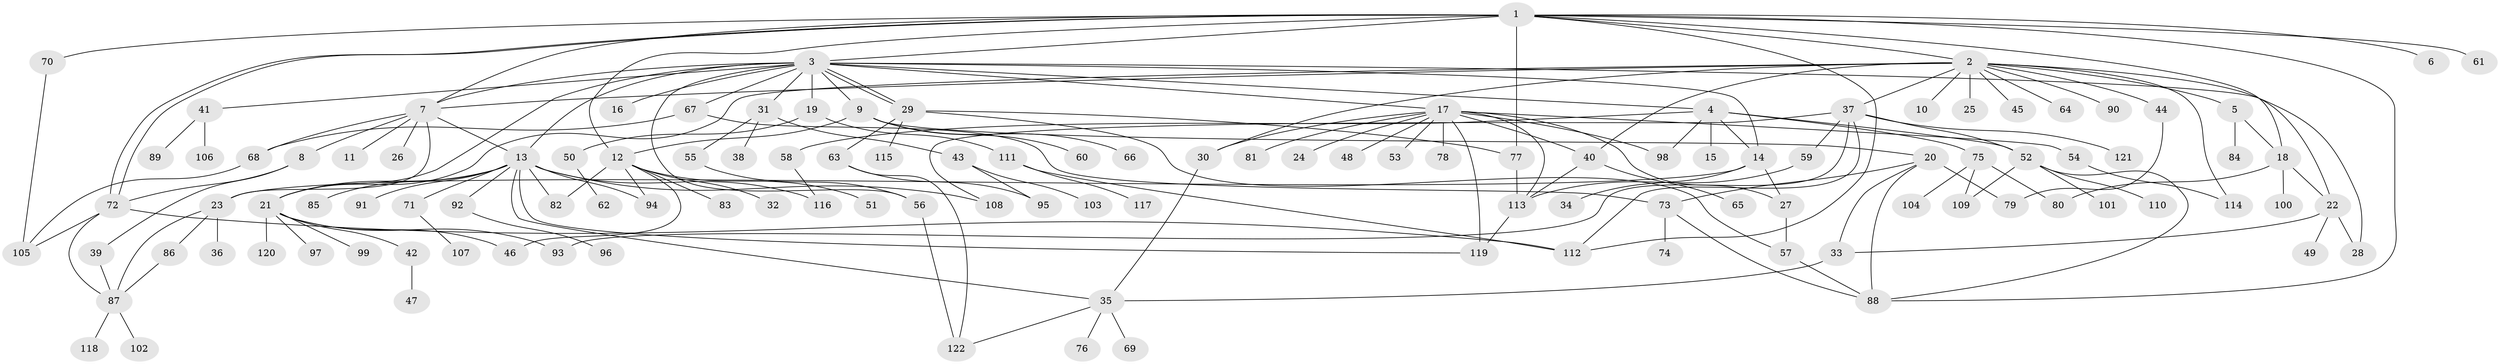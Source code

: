 // Generated by graph-tools (version 1.1) at 2025/26/03/09/25 03:26:03]
// undirected, 122 vertices, 178 edges
graph export_dot {
graph [start="1"]
  node [color=gray90,style=filled];
  1;
  2;
  3;
  4;
  5;
  6;
  7;
  8;
  9;
  10;
  11;
  12;
  13;
  14;
  15;
  16;
  17;
  18;
  19;
  20;
  21;
  22;
  23;
  24;
  25;
  26;
  27;
  28;
  29;
  30;
  31;
  32;
  33;
  34;
  35;
  36;
  37;
  38;
  39;
  40;
  41;
  42;
  43;
  44;
  45;
  46;
  47;
  48;
  49;
  50;
  51;
  52;
  53;
  54;
  55;
  56;
  57;
  58;
  59;
  60;
  61;
  62;
  63;
  64;
  65;
  66;
  67;
  68;
  69;
  70;
  71;
  72;
  73;
  74;
  75;
  76;
  77;
  78;
  79;
  80;
  81;
  82;
  83;
  84;
  85;
  86;
  87;
  88;
  89;
  90;
  91;
  92;
  93;
  94;
  95;
  96;
  97;
  98;
  99;
  100;
  101;
  102;
  103;
  104;
  105;
  106;
  107;
  108;
  109;
  110;
  111;
  112;
  113;
  114;
  115;
  116;
  117;
  118;
  119;
  120;
  121;
  122;
  1 -- 2;
  1 -- 3;
  1 -- 6;
  1 -- 7;
  1 -- 12;
  1 -- 18;
  1 -- 61;
  1 -- 70;
  1 -- 72;
  1 -- 72;
  1 -- 77;
  1 -- 88;
  1 -- 112;
  2 -- 5;
  2 -- 7;
  2 -- 10;
  2 -- 21;
  2 -- 22;
  2 -- 25;
  2 -- 30;
  2 -- 37;
  2 -- 40;
  2 -- 44;
  2 -- 45;
  2 -- 64;
  2 -- 90;
  2 -- 114;
  3 -- 4;
  3 -- 7;
  3 -- 9;
  3 -- 13;
  3 -- 14;
  3 -- 16;
  3 -- 17;
  3 -- 19;
  3 -- 21;
  3 -- 28;
  3 -- 29;
  3 -- 29;
  3 -- 31;
  3 -- 41;
  3 -- 56;
  3 -- 67;
  4 -- 14;
  4 -- 15;
  4 -- 52;
  4 -- 58;
  4 -- 75;
  4 -- 98;
  5 -- 18;
  5 -- 84;
  7 -- 8;
  7 -- 11;
  7 -- 13;
  7 -- 23;
  7 -- 26;
  7 -- 68;
  8 -- 39;
  8 -- 72;
  9 -- 12;
  9 -- 20;
  9 -- 60;
  9 -- 66;
  12 -- 32;
  12 -- 46;
  12 -- 51;
  12 -- 82;
  12 -- 83;
  12 -- 94;
  13 -- 21;
  13 -- 35;
  13 -- 71;
  13 -- 82;
  13 -- 85;
  13 -- 91;
  13 -- 92;
  13 -- 94;
  13 -- 108;
  13 -- 116;
  13 -- 119;
  14 -- 23;
  14 -- 27;
  14 -- 34;
  17 -- 24;
  17 -- 27;
  17 -- 30;
  17 -- 40;
  17 -- 48;
  17 -- 53;
  17 -- 54;
  17 -- 78;
  17 -- 81;
  17 -- 98;
  17 -- 113;
  17 -- 119;
  18 -- 22;
  18 -- 80;
  18 -- 100;
  19 -- 50;
  19 -- 111;
  20 -- 33;
  20 -- 73;
  20 -- 79;
  20 -- 88;
  21 -- 42;
  21 -- 46;
  21 -- 93;
  21 -- 97;
  21 -- 99;
  21 -- 120;
  22 -- 28;
  22 -- 33;
  22 -- 49;
  23 -- 36;
  23 -- 86;
  23 -- 87;
  27 -- 57;
  29 -- 57;
  29 -- 63;
  29 -- 77;
  29 -- 115;
  30 -- 35;
  31 -- 38;
  31 -- 43;
  31 -- 55;
  33 -- 35;
  35 -- 69;
  35 -- 76;
  35 -- 122;
  37 -- 52;
  37 -- 59;
  37 -- 93;
  37 -- 108;
  37 -- 112;
  37 -- 121;
  39 -- 87;
  40 -- 65;
  40 -- 113;
  41 -- 89;
  41 -- 106;
  42 -- 47;
  43 -- 95;
  43 -- 103;
  44 -- 79;
  50 -- 62;
  52 -- 88;
  52 -- 101;
  52 -- 109;
  52 -- 110;
  54 -- 114;
  55 -- 56;
  56 -- 122;
  57 -- 88;
  58 -- 116;
  59 -- 113;
  63 -- 95;
  63 -- 122;
  67 -- 68;
  67 -- 73;
  68 -- 105;
  70 -- 105;
  71 -- 107;
  72 -- 87;
  72 -- 105;
  72 -- 112;
  73 -- 74;
  73 -- 88;
  75 -- 80;
  75 -- 104;
  75 -- 109;
  77 -- 113;
  86 -- 87;
  87 -- 102;
  87 -- 118;
  92 -- 96;
  111 -- 112;
  111 -- 117;
  113 -- 119;
}
